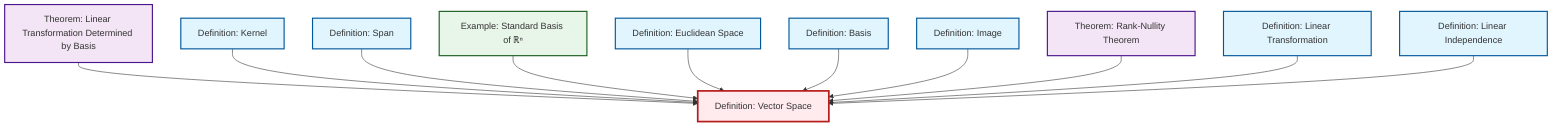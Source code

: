 graph TD
    classDef definition fill:#e1f5fe,stroke:#01579b,stroke-width:2px
    classDef theorem fill:#f3e5f5,stroke:#4a148c,stroke-width:2px
    classDef axiom fill:#fff3e0,stroke:#e65100,stroke-width:2px
    classDef example fill:#e8f5e9,stroke:#1b5e20,stroke-width:2px
    classDef current fill:#ffebee,stroke:#b71c1c,stroke-width:3px
    def-linear-independence["Definition: Linear Independence"]:::definition
    def-basis["Definition: Basis"]:::definition
    def-kernel["Definition: Kernel"]:::definition
    def-linear-transformation["Definition: Linear Transformation"]:::definition
    thm-linear-transformation-basis["Theorem: Linear Transformation Determined by Basis"]:::theorem
    ex-standard-basis-rn["Example: Standard Basis of ℝⁿ"]:::example
    def-span["Definition: Span"]:::definition
    thm-rank-nullity["Theorem: Rank-Nullity Theorem"]:::theorem
    def-vector-space["Definition: Vector Space"]:::definition
    def-euclidean-space["Definition: Euclidean Space"]:::definition
    def-image["Definition: Image"]:::definition
    thm-linear-transformation-basis --> def-vector-space
    def-kernel --> def-vector-space
    def-span --> def-vector-space
    ex-standard-basis-rn --> def-vector-space
    def-euclidean-space --> def-vector-space
    def-basis --> def-vector-space
    def-image --> def-vector-space
    thm-rank-nullity --> def-vector-space
    def-linear-transformation --> def-vector-space
    def-linear-independence --> def-vector-space
    class def-vector-space current